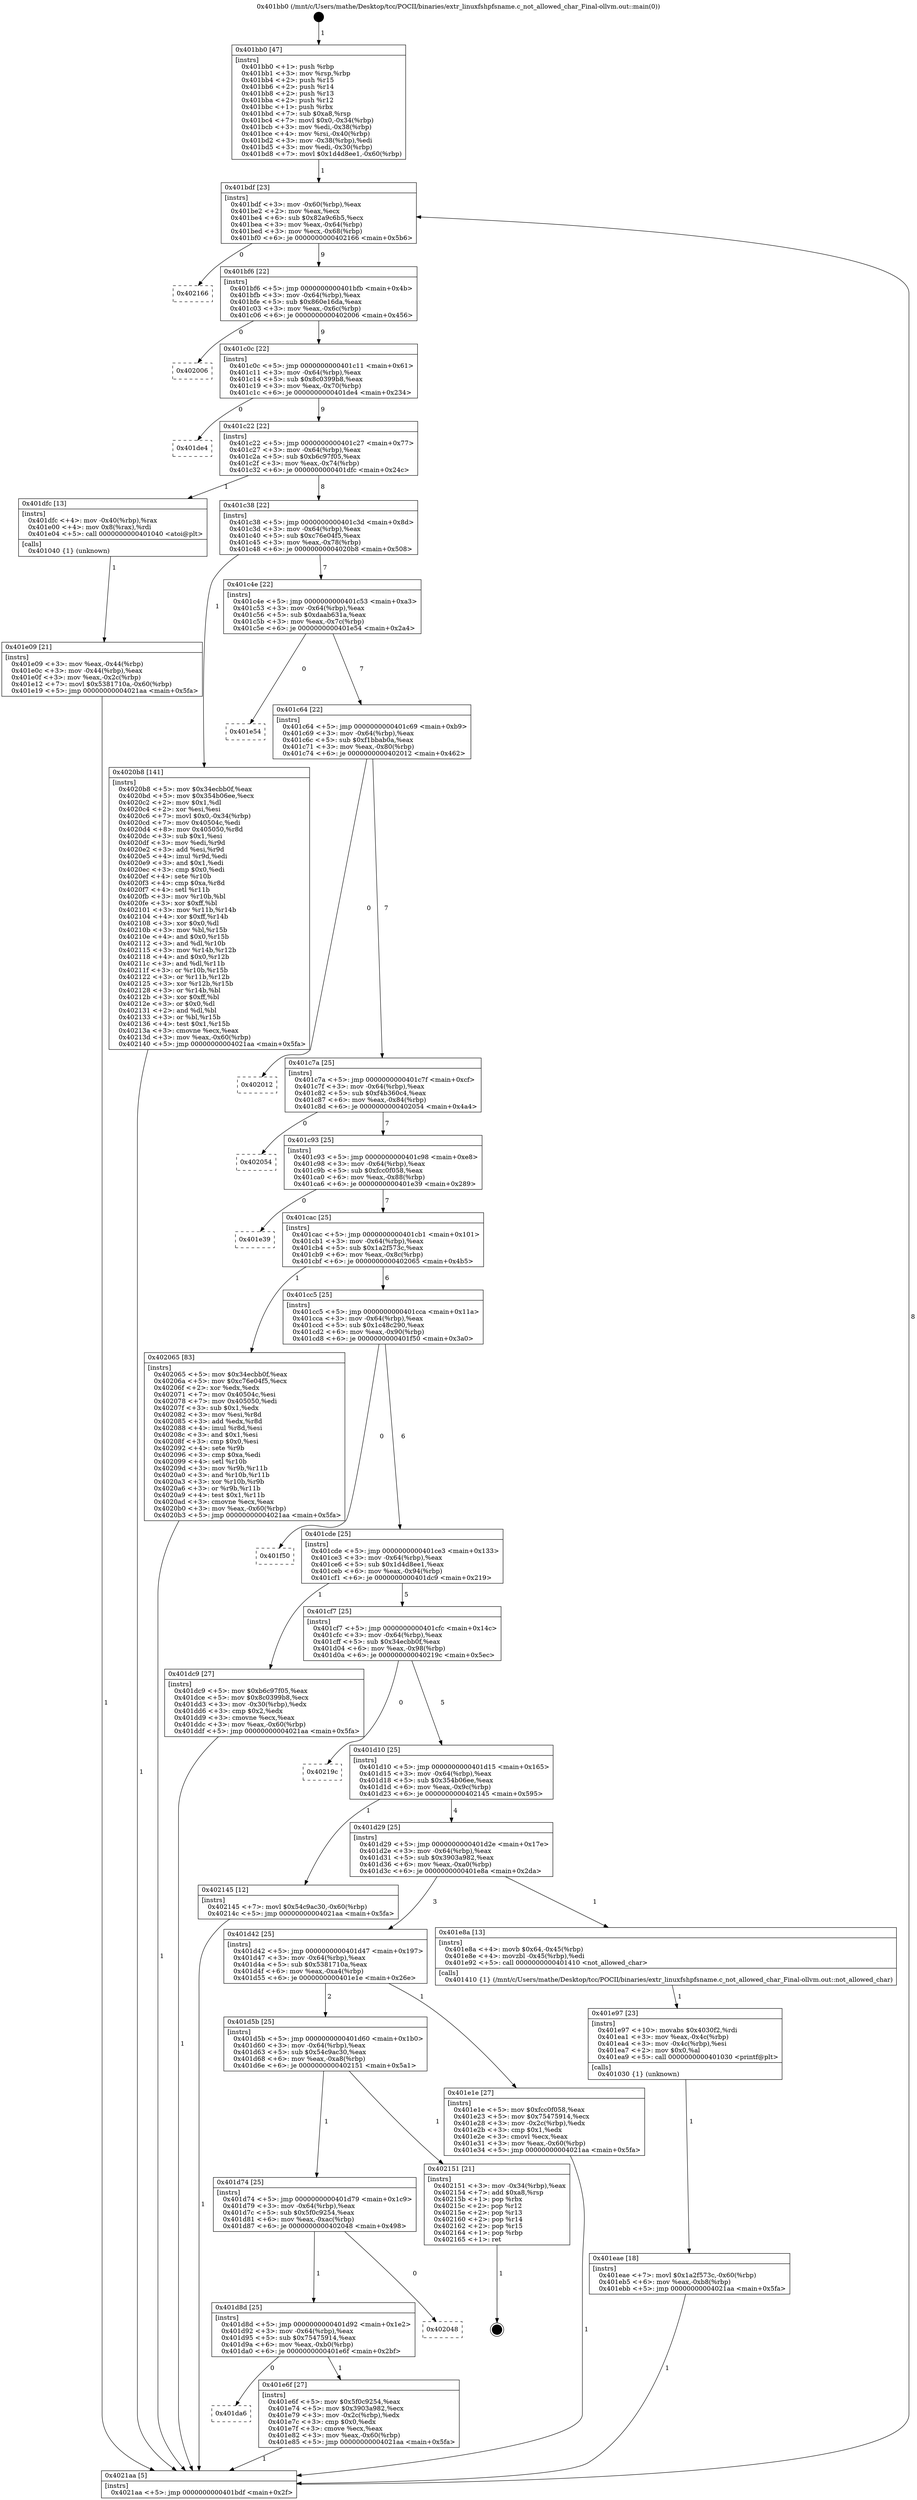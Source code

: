digraph "0x401bb0" {
  label = "0x401bb0 (/mnt/c/Users/mathe/Desktop/tcc/POCII/binaries/extr_linuxfshpfsname.c_not_allowed_char_Final-ollvm.out::main(0))"
  labelloc = "t"
  node[shape=record]

  Entry [label="",width=0.3,height=0.3,shape=circle,fillcolor=black,style=filled]
  "0x401bdf" [label="{
     0x401bdf [23]\l
     | [instrs]\l
     &nbsp;&nbsp;0x401bdf \<+3\>: mov -0x60(%rbp),%eax\l
     &nbsp;&nbsp;0x401be2 \<+2\>: mov %eax,%ecx\l
     &nbsp;&nbsp;0x401be4 \<+6\>: sub $0x82a9c6b5,%ecx\l
     &nbsp;&nbsp;0x401bea \<+3\>: mov %eax,-0x64(%rbp)\l
     &nbsp;&nbsp;0x401bed \<+3\>: mov %ecx,-0x68(%rbp)\l
     &nbsp;&nbsp;0x401bf0 \<+6\>: je 0000000000402166 \<main+0x5b6\>\l
  }"]
  "0x402166" [label="{
     0x402166\l
  }", style=dashed]
  "0x401bf6" [label="{
     0x401bf6 [22]\l
     | [instrs]\l
     &nbsp;&nbsp;0x401bf6 \<+5\>: jmp 0000000000401bfb \<main+0x4b\>\l
     &nbsp;&nbsp;0x401bfb \<+3\>: mov -0x64(%rbp),%eax\l
     &nbsp;&nbsp;0x401bfe \<+5\>: sub $0x860e16da,%eax\l
     &nbsp;&nbsp;0x401c03 \<+3\>: mov %eax,-0x6c(%rbp)\l
     &nbsp;&nbsp;0x401c06 \<+6\>: je 0000000000402006 \<main+0x456\>\l
  }"]
  Exit [label="",width=0.3,height=0.3,shape=circle,fillcolor=black,style=filled,peripheries=2]
  "0x402006" [label="{
     0x402006\l
  }", style=dashed]
  "0x401c0c" [label="{
     0x401c0c [22]\l
     | [instrs]\l
     &nbsp;&nbsp;0x401c0c \<+5\>: jmp 0000000000401c11 \<main+0x61\>\l
     &nbsp;&nbsp;0x401c11 \<+3\>: mov -0x64(%rbp),%eax\l
     &nbsp;&nbsp;0x401c14 \<+5\>: sub $0x8c0399b8,%eax\l
     &nbsp;&nbsp;0x401c19 \<+3\>: mov %eax,-0x70(%rbp)\l
     &nbsp;&nbsp;0x401c1c \<+6\>: je 0000000000401de4 \<main+0x234\>\l
  }"]
  "0x401eae" [label="{
     0x401eae [18]\l
     | [instrs]\l
     &nbsp;&nbsp;0x401eae \<+7\>: movl $0x1a2f573c,-0x60(%rbp)\l
     &nbsp;&nbsp;0x401eb5 \<+6\>: mov %eax,-0xb8(%rbp)\l
     &nbsp;&nbsp;0x401ebb \<+5\>: jmp 00000000004021aa \<main+0x5fa\>\l
  }"]
  "0x401de4" [label="{
     0x401de4\l
  }", style=dashed]
  "0x401c22" [label="{
     0x401c22 [22]\l
     | [instrs]\l
     &nbsp;&nbsp;0x401c22 \<+5\>: jmp 0000000000401c27 \<main+0x77\>\l
     &nbsp;&nbsp;0x401c27 \<+3\>: mov -0x64(%rbp),%eax\l
     &nbsp;&nbsp;0x401c2a \<+5\>: sub $0xb6c97f05,%eax\l
     &nbsp;&nbsp;0x401c2f \<+3\>: mov %eax,-0x74(%rbp)\l
     &nbsp;&nbsp;0x401c32 \<+6\>: je 0000000000401dfc \<main+0x24c\>\l
  }"]
  "0x401e97" [label="{
     0x401e97 [23]\l
     | [instrs]\l
     &nbsp;&nbsp;0x401e97 \<+10\>: movabs $0x4030f2,%rdi\l
     &nbsp;&nbsp;0x401ea1 \<+3\>: mov %eax,-0x4c(%rbp)\l
     &nbsp;&nbsp;0x401ea4 \<+3\>: mov -0x4c(%rbp),%esi\l
     &nbsp;&nbsp;0x401ea7 \<+2\>: mov $0x0,%al\l
     &nbsp;&nbsp;0x401ea9 \<+5\>: call 0000000000401030 \<printf@plt\>\l
     | [calls]\l
     &nbsp;&nbsp;0x401030 \{1\} (unknown)\l
  }"]
  "0x401dfc" [label="{
     0x401dfc [13]\l
     | [instrs]\l
     &nbsp;&nbsp;0x401dfc \<+4\>: mov -0x40(%rbp),%rax\l
     &nbsp;&nbsp;0x401e00 \<+4\>: mov 0x8(%rax),%rdi\l
     &nbsp;&nbsp;0x401e04 \<+5\>: call 0000000000401040 \<atoi@plt\>\l
     | [calls]\l
     &nbsp;&nbsp;0x401040 \{1\} (unknown)\l
  }"]
  "0x401c38" [label="{
     0x401c38 [22]\l
     | [instrs]\l
     &nbsp;&nbsp;0x401c38 \<+5\>: jmp 0000000000401c3d \<main+0x8d\>\l
     &nbsp;&nbsp;0x401c3d \<+3\>: mov -0x64(%rbp),%eax\l
     &nbsp;&nbsp;0x401c40 \<+5\>: sub $0xc76e04f5,%eax\l
     &nbsp;&nbsp;0x401c45 \<+3\>: mov %eax,-0x78(%rbp)\l
     &nbsp;&nbsp;0x401c48 \<+6\>: je 00000000004020b8 \<main+0x508\>\l
  }"]
  "0x401da6" [label="{
     0x401da6\l
  }", style=dashed]
  "0x4020b8" [label="{
     0x4020b8 [141]\l
     | [instrs]\l
     &nbsp;&nbsp;0x4020b8 \<+5\>: mov $0x34ecbb0f,%eax\l
     &nbsp;&nbsp;0x4020bd \<+5\>: mov $0x354b06ee,%ecx\l
     &nbsp;&nbsp;0x4020c2 \<+2\>: mov $0x1,%dl\l
     &nbsp;&nbsp;0x4020c4 \<+2\>: xor %esi,%esi\l
     &nbsp;&nbsp;0x4020c6 \<+7\>: movl $0x0,-0x34(%rbp)\l
     &nbsp;&nbsp;0x4020cd \<+7\>: mov 0x40504c,%edi\l
     &nbsp;&nbsp;0x4020d4 \<+8\>: mov 0x405050,%r8d\l
     &nbsp;&nbsp;0x4020dc \<+3\>: sub $0x1,%esi\l
     &nbsp;&nbsp;0x4020df \<+3\>: mov %edi,%r9d\l
     &nbsp;&nbsp;0x4020e2 \<+3\>: add %esi,%r9d\l
     &nbsp;&nbsp;0x4020e5 \<+4\>: imul %r9d,%edi\l
     &nbsp;&nbsp;0x4020e9 \<+3\>: and $0x1,%edi\l
     &nbsp;&nbsp;0x4020ec \<+3\>: cmp $0x0,%edi\l
     &nbsp;&nbsp;0x4020ef \<+4\>: sete %r10b\l
     &nbsp;&nbsp;0x4020f3 \<+4\>: cmp $0xa,%r8d\l
     &nbsp;&nbsp;0x4020f7 \<+4\>: setl %r11b\l
     &nbsp;&nbsp;0x4020fb \<+3\>: mov %r10b,%bl\l
     &nbsp;&nbsp;0x4020fe \<+3\>: xor $0xff,%bl\l
     &nbsp;&nbsp;0x402101 \<+3\>: mov %r11b,%r14b\l
     &nbsp;&nbsp;0x402104 \<+4\>: xor $0xff,%r14b\l
     &nbsp;&nbsp;0x402108 \<+3\>: xor $0x0,%dl\l
     &nbsp;&nbsp;0x40210b \<+3\>: mov %bl,%r15b\l
     &nbsp;&nbsp;0x40210e \<+4\>: and $0x0,%r15b\l
     &nbsp;&nbsp;0x402112 \<+3\>: and %dl,%r10b\l
     &nbsp;&nbsp;0x402115 \<+3\>: mov %r14b,%r12b\l
     &nbsp;&nbsp;0x402118 \<+4\>: and $0x0,%r12b\l
     &nbsp;&nbsp;0x40211c \<+3\>: and %dl,%r11b\l
     &nbsp;&nbsp;0x40211f \<+3\>: or %r10b,%r15b\l
     &nbsp;&nbsp;0x402122 \<+3\>: or %r11b,%r12b\l
     &nbsp;&nbsp;0x402125 \<+3\>: xor %r12b,%r15b\l
     &nbsp;&nbsp;0x402128 \<+3\>: or %r14b,%bl\l
     &nbsp;&nbsp;0x40212b \<+3\>: xor $0xff,%bl\l
     &nbsp;&nbsp;0x40212e \<+3\>: or $0x0,%dl\l
     &nbsp;&nbsp;0x402131 \<+2\>: and %dl,%bl\l
     &nbsp;&nbsp;0x402133 \<+3\>: or %bl,%r15b\l
     &nbsp;&nbsp;0x402136 \<+4\>: test $0x1,%r15b\l
     &nbsp;&nbsp;0x40213a \<+3\>: cmovne %ecx,%eax\l
     &nbsp;&nbsp;0x40213d \<+3\>: mov %eax,-0x60(%rbp)\l
     &nbsp;&nbsp;0x402140 \<+5\>: jmp 00000000004021aa \<main+0x5fa\>\l
  }"]
  "0x401c4e" [label="{
     0x401c4e [22]\l
     | [instrs]\l
     &nbsp;&nbsp;0x401c4e \<+5\>: jmp 0000000000401c53 \<main+0xa3\>\l
     &nbsp;&nbsp;0x401c53 \<+3\>: mov -0x64(%rbp),%eax\l
     &nbsp;&nbsp;0x401c56 \<+5\>: sub $0xdaab631a,%eax\l
     &nbsp;&nbsp;0x401c5b \<+3\>: mov %eax,-0x7c(%rbp)\l
     &nbsp;&nbsp;0x401c5e \<+6\>: je 0000000000401e54 \<main+0x2a4\>\l
  }"]
  "0x401e6f" [label="{
     0x401e6f [27]\l
     | [instrs]\l
     &nbsp;&nbsp;0x401e6f \<+5\>: mov $0x5f0c9254,%eax\l
     &nbsp;&nbsp;0x401e74 \<+5\>: mov $0x3903a982,%ecx\l
     &nbsp;&nbsp;0x401e79 \<+3\>: mov -0x2c(%rbp),%edx\l
     &nbsp;&nbsp;0x401e7c \<+3\>: cmp $0x0,%edx\l
     &nbsp;&nbsp;0x401e7f \<+3\>: cmove %ecx,%eax\l
     &nbsp;&nbsp;0x401e82 \<+3\>: mov %eax,-0x60(%rbp)\l
     &nbsp;&nbsp;0x401e85 \<+5\>: jmp 00000000004021aa \<main+0x5fa\>\l
  }"]
  "0x401e54" [label="{
     0x401e54\l
  }", style=dashed]
  "0x401c64" [label="{
     0x401c64 [22]\l
     | [instrs]\l
     &nbsp;&nbsp;0x401c64 \<+5\>: jmp 0000000000401c69 \<main+0xb9\>\l
     &nbsp;&nbsp;0x401c69 \<+3\>: mov -0x64(%rbp),%eax\l
     &nbsp;&nbsp;0x401c6c \<+5\>: sub $0xf1bbab0a,%eax\l
     &nbsp;&nbsp;0x401c71 \<+3\>: mov %eax,-0x80(%rbp)\l
     &nbsp;&nbsp;0x401c74 \<+6\>: je 0000000000402012 \<main+0x462\>\l
  }"]
  "0x401d8d" [label="{
     0x401d8d [25]\l
     | [instrs]\l
     &nbsp;&nbsp;0x401d8d \<+5\>: jmp 0000000000401d92 \<main+0x1e2\>\l
     &nbsp;&nbsp;0x401d92 \<+3\>: mov -0x64(%rbp),%eax\l
     &nbsp;&nbsp;0x401d95 \<+5\>: sub $0x75475914,%eax\l
     &nbsp;&nbsp;0x401d9a \<+6\>: mov %eax,-0xb0(%rbp)\l
     &nbsp;&nbsp;0x401da0 \<+6\>: je 0000000000401e6f \<main+0x2bf\>\l
  }"]
  "0x402012" [label="{
     0x402012\l
  }", style=dashed]
  "0x401c7a" [label="{
     0x401c7a [25]\l
     | [instrs]\l
     &nbsp;&nbsp;0x401c7a \<+5\>: jmp 0000000000401c7f \<main+0xcf\>\l
     &nbsp;&nbsp;0x401c7f \<+3\>: mov -0x64(%rbp),%eax\l
     &nbsp;&nbsp;0x401c82 \<+5\>: sub $0xf4b360c4,%eax\l
     &nbsp;&nbsp;0x401c87 \<+6\>: mov %eax,-0x84(%rbp)\l
     &nbsp;&nbsp;0x401c8d \<+6\>: je 0000000000402054 \<main+0x4a4\>\l
  }"]
  "0x402048" [label="{
     0x402048\l
  }", style=dashed]
  "0x402054" [label="{
     0x402054\l
  }", style=dashed]
  "0x401c93" [label="{
     0x401c93 [25]\l
     | [instrs]\l
     &nbsp;&nbsp;0x401c93 \<+5\>: jmp 0000000000401c98 \<main+0xe8\>\l
     &nbsp;&nbsp;0x401c98 \<+3\>: mov -0x64(%rbp),%eax\l
     &nbsp;&nbsp;0x401c9b \<+5\>: sub $0xfcc0f058,%eax\l
     &nbsp;&nbsp;0x401ca0 \<+6\>: mov %eax,-0x88(%rbp)\l
     &nbsp;&nbsp;0x401ca6 \<+6\>: je 0000000000401e39 \<main+0x289\>\l
  }"]
  "0x401d74" [label="{
     0x401d74 [25]\l
     | [instrs]\l
     &nbsp;&nbsp;0x401d74 \<+5\>: jmp 0000000000401d79 \<main+0x1c9\>\l
     &nbsp;&nbsp;0x401d79 \<+3\>: mov -0x64(%rbp),%eax\l
     &nbsp;&nbsp;0x401d7c \<+5\>: sub $0x5f0c9254,%eax\l
     &nbsp;&nbsp;0x401d81 \<+6\>: mov %eax,-0xac(%rbp)\l
     &nbsp;&nbsp;0x401d87 \<+6\>: je 0000000000402048 \<main+0x498\>\l
  }"]
  "0x401e39" [label="{
     0x401e39\l
  }", style=dashed]
  "0x401cac" [label="{
     0x401cac [25]\l
     | [instrs]\l
     &nbsp;&nbsp;0x401cac \<+5\>: jmp 0000000000401cb1 \<main+0x101\>\l
     &nbsp;&nbsp;0x401cb1 \<+3\>: mov -0x64(%rbp),%eax\l
     &nbsp;&nbsp;0x401cb4 \<+5\>: sub $0x1a2f573c,%eax\l
     &nbsp;&nbsp;0x401cb9 \<+6\>: mov %eax,-0x8c(%rbp)\l
     &nbsp;&nbsp;0x401cbf \<+6\>: je 0000000000402065 \<main+0x4b5\>\l
  }"]
  "0x402151" [label="{
     0x402151 [21]\l
     | [instrs]\l
     &nbsp;&nbsp;0x402151 \<+3\>: mov -0x34(%rbp),%eax\l
     &nbsp;&nbsp;0x402154 \<+7\>: add $0xa8,%rsp\l
     &nbsp;&nbsp;0x40215b \<+1\>: pop %rbx\l
     &nbsp;&nbsp;0x40215c \<+2\>: pop %r12\l
     &nbsp;&nbsp;0x40215e \<+2\>: pop %r13\l
     &nbsp;&nbsp;0x402160 \<+2\>: pop %r14\l
     &nbsp;&nbsp;0x402162 \<+2\>: pop %r15\l
     &nbsp;&nbsp;0x402164 \<+1\>: pop %rbp\l
     &nbsp;&nbsp;0x402165 \<+1\>: ret\l
  }"]
  "0x402065" [label="{
     0x402065 [83]\l
     | [instrs]\l
     &nbsp;&nbsp;0x402065 \<+5\>: mov $0x34ecbb0f,%eax\l
     &nbsp;&nbsp;0x40206a \<+5\>: mov $0xc76e04f5,%ecx\l
     &nbsp;&nbsp;0x40206f \<+2\>: xor %edx,%edx\l
     &nbsp;&nbsp;0x402071 \<+7\>: mov 0x40504c,%esi\l
     &nbsp;&nbsp;0x402078 \<+7\>: mov 0x405050,%edi\l
     &nbsp;&nbsp;0x40207f \<+3\>: sub $0x1,%edx\l
     &nbsp;&nbsp;0x402082 \<+3\>: mov %esi,%r8d\l
     &nbsp;&nbsp;0x402085 \<+3\>: add %edx,%r8d\l
     &nbsp;&nbsp;0x402088 \<+4\>: imul %r8d,%esi\l
     &nbsp;&nbsp;0x40208c \<+3\>: and $0x1,%esi\l
     &nbsp;&nbsp;0x40208f \<+3\>: cmp $0x0,%esi\l
     &nbsp;&nbsp;0x402092 \<+4\>: sete %r9b\l
     &nbsp;&nbsp;0x402096 \<+3\>: cmp $0xa,%edi\l
     &nbsp;&nbsp;0x402099 \<+4\>: setl %r10b\l
     &nbsp;&nbsp;0x40209d \<+3\>: mov %r9b,%r11b\l
     &nbsp;&nbsp;0x4020a0 \<+3\>: and %r10b,%r11b\l
     &nbsp;&nbsp;0x4020a3 \<+3\>: xor %r10b,%r9b\l
     &nbsp;&nbsp;0x4020a6 \<+3\>: or %r9b,%r11b\l
     &nbsp;&nbsp;0x4020a9 \<+4\>: test $0x1,%r11b\l
     &nbsp;&nbsp;0x4020ad \<+3\>: cmovne %ecx,%eax\l
     &nbsp;&nbsp;0x4020b0 \<+3\>: mov %eax,-0x60(%rbp)\l
     &nbsp;&nbsp;0x4020b3 \<+5\>: jmp 00000000004021aa \<main+0x5fa\>\l
  }"]
  "0x401cc5" [label="{
     0x401cc5 [25]\l
     | [instrs]\l
     &nbsp;&nbsp;0x401cc5 \<+5\>: jmp 0000000000401cca \<main+0x11a\>\l
     &nbsp;&nbsp;0x401cca \<+3\>: mov -0x64(%rbp),%eax\l
     &nbsp;&nbsp;0x401ccd \<+5\>: sub $0x1c48c290,%eax\l
     &nbsp;&nbsp;0x401cd2 \<+6\>: mov %eax,-0x90(%rbp)\l
     &nbsp;&nbsp;0x401cd8 \<+6\>: je 0000000000401f50 \<main+0x3a0\>\l
  }"]
  "0x401d5b" [label="{
     0x401d5b [25]\l
     | [instrs]\l
     &nbsp;&nbsp;0x401d5b \<+5\>: jmp 0000000000401d60 \<main+0x1b0\>\l
     &nbsp;&nbsp;0x401d60 \<+3\>: mov -0x64(%rbp),%eax\l
     &nbsp;&nbsp;0x401d63 \<+5\>: sub $0x54c9ac30,%eax\l
     &nbsp;&nbsp;0x401d68 \<+6\>: mov %eax,-0xa8(%rbp)\l
     &nbsp;&nbsp;0x401d6e \<+6\>: je 0000000000402151 \<main+0x5a1\>\l
  }"]
  "0x401f50" [label="{
     0x401f50\l
  }", style=dashed]
  "0x401cde" [label="{
     0x401cde [25]\l
     | [instrs]\l
     &nbsp;&nbsp;0x401cde \<+5\>: jmp 0000000000401ce3 \<main+0x133\>\l
     &nbsp;&nbsp;0x401ce3 \<+3\>: mov -0x64(%rbp),%eax\l
     &nbsp;&nbsp;0x401ce6 \<+5\>: sub $0x1d4d8ee1,%eax\l
     &nbsp;&nbsp;0x401ceb \<+6\>: mov %eax,-0x94(%rbp)\l
     &nbsp;&nbsp;0x401cf1 \<+6\>: je 0000000000401dc9 \<main+0x219\>\l
  }"]
  "0x401e1e" [label="{
     0x401e1e [27]\l
     | [instrs]\l
     &nbsp;&nbsp;0x401e1e \<+5\>: mov $0xfcc0f058,%eax\l
     &nbsp;&nbsp;0x401e23 \<+5\>: mov $0x75475914,%ecx\l
     &nbsp;&nbsp;0x401e28 \<+3\>: mov -0x2c(%rbp),%edx\l
     &nbsp;&nbsp;0x401e2b \<+3\>: cmp $0x1,%edx\l
     &nbsp;&nbsp;0x401e2e \<+3\>: cmovl %ecx,%eax\l
     &nbsp;&nbsp;0x401e31 \<+3\>: mov %eax,-0x60(%rbp)\l
     &nbsp;&nbsp;0x401e34 \<+5\>: jmp 00000000004021aa \<main+0x5fa\>\l
  }"]
  "0x401dc9" [label="{
     0x401dc9 [27]\l
     | [instrs]\l
     &nbsp;&nbsp;0x401dc9 \<+5\>: mov $0xb6c97f05,%eax\l
     &nbsp;&nbsp;0x401dce \<+5\>: mov $0x8c0399b8,%ecx\l
     &nbsp;&nbsp;0x401dd3 \<+3\>: mov -0x30(%rbp),%edx\l
     &nbsp;&nbsp;0x401dd6 \<+3\>: cmp $0x2,%edx\l
     &nbsp;&nbsp;0x401dd9 \<+3\>: cmovne %ecx,%eax\l
     &nbsp;&nbsp;0x401ddc \<+3\>: mov %eax,-0x60(%rbp)\l
     &nbsp;&nbsp;0x401ddf \<+5\>: jmp 00000000004021aa \<main+0x5fa\>\l
  }"]
  "0x401cf7" [label="{
     0x401cf7 [25]\l
     | [instrs]\l
     &nbsp;&nbsp;0x401cf7 \<+5\>: jmp 0000000000401cfc \<main+0x14c\>\l
     &nbsp;&nbsp;0x401cfc \<+3\>: mov -0x64(%rbp),%eax\l
     &nbsp;&nbsp;0x401cff \<+5\>: sub $0x34ecbb0f,%eax\l
     &nbsp;&nbsp;0x401d04 \<+6\>: mov %eax,-0x98(%rbp)\l
     &nbsp;&nbsp;0x401d0a \<+6\>: je 000000000040219c \<main+0x5ec\>\l
  }"]
  "0x4021aa" [label="{
     0x4021aa [5]\l
     | [instrs]\l
     &nbsp;&nbsp;0x4021aa \<+5\>: jmp 0000000000401bdf \<main+0x2f\>\l
  }"]
  "0x401bb0" [label="{
     0x401bb0 [47]\l
     | [instrs]\l
     &nbsp;&nbsp;0x401bb0 \<+1\>: push %rbp\l
     &nbsp;&nbsp;0x401bb1 \<+3\>: mov %rsp,%rbp\l
     &nbsp;&nbsp;0x401bb4 \<+2\>: push %r15\l
     &nbsp;&nbsp;0x401bb6 \<+2\>: push %r14\l
     &nbsp;&nbsp;0x401bb8 \<+2\>: push %r13\l
     &nbsp;&nbsp;0x401bba \<+2\>: push %r12\l
     &nbsp;&nbsp;0x401bbc \<+1\>: push %rbx\l
     &nbsp;&nbsp;0x401bbd \<+7\>: sub $0xa8,%rsp\l
     &nbsp;&nbsp;0x401bc4 \<+7\>: movl $0x0,-0x34(%rbp)\l
     &nbsp;&nbsp;0x401bcb \<+3\>: mov %edi,-0x38(%rbp)\l
     &nbsp;&nbsp;0x401bce \<+4\>: mov %rsi,-0x40(%rbp)\l
     &nbsp;&nbsp;0x401bd2 \<+3\>: mov -0x38(%rbp),%edi\l
     &nbsp;&nbsp;0x401bd5 \<+3\>: mov %edi,-0x30(%rbp)\l
     &nbsp;&nbsp;0x401bd8 \<+7\>: movl $0x1d4d8ee1,-0x60(%rbp)\l
  }"]
  "0x401e09" [label="{
     0x401e09 [21]\l
     | [instrs]\l
     &nbsp;&nbsp;0x401e09 \<+3\>: mov %eax,-0x44(%rbp)\l
     &nbsp;&nbsp;0x401e0c \<+3\>: mov -0x44(%rbp),%eax\l
     &nbsp;&nbsp;0x401e0f \<+3\>: mov %eax,-0x2c(%rbp)\l
     &nbsp;&nbsp;0x401e12 \<+7\>: movl $0x5381710a,-0x60(%rbp)\l
     &nbsp;&nbsp;0x401e19 \<+5\>: jmp 00000000004021aa \<main+0x5fa\>\l
  }"]
  "0x401d42" [label="{
     0x401d42 [25]\l
     | [instrs]\l
     &nbsp;&nbsp;0x401d42 \<+5\>: jmp 0000000000401d47 \<main+0x197\>\l
     &nbsp;&nbsp;0x401d47 \<+3\>: mov -0x64(%rbp),%eax\l
     &nbsp;&nbsp;0x401d4a \<+5\>: sub $0x5381710a,%eax\l
     &nbsp;&nbsp;0x401d4f \<+6\>: mov %eax,-0xa4(%rbp)\l
     &nbsp;&nbsp;0x401d55 \<+6\>: je 0000000000401e1e \<main+0x26e\>\l
  }"]
  "0x40219c" [label="{
     0x40219c\l
  }", style=dashed]
  "0x401d10" [label="{
     0x401d10 [25]\l
     | [instrs]\l
     &nbsp;&nbsp;0x401d10 \<+5\>: jmp 0000000000401d15 \<main+0x165\>\l
     &nbsp;&nbsp;0x401d15 \<+3\>: mov -0x64(%rbp),%eax\l
     &nbsp;&nbsp;0x401d18 \<+5\>: sub $0x354b06ee,%eax\l
     &nbsp;&nbsp;0x401d1d \<+6\>: mov %eax,-0x9c(%rbp)\l
     &nbsp;&nbsp;0x401d23 \<+6\>: je 0000000000402145 \<main+0x595\>\l
  }"]
  "0x401e8a" [label="{
     0x401e8a [13]\l
     | [instrs]\l
     &nbsp;&nbsp;0x401e8a \<+4\>: movb $0x64,-0x45(%rbp)\l
     &nbsp;&nbsp;0x401e8e \<+4\>: movzbl -0x45(%rbp),%edi\l
     &nbsp;&nbsp;0x401e92 \<+5\>: call 0000000000401410 \<not_allowed_char\>\l
     | [calls]\l
     &nbsp;&nbsp;0x401410 \{1\} (/mnt/c/Users/mathe/Desktop/tcc/POCII/binaries/extr_linuxfshpfsname.c_not_allowed_char_Final-ollvm.out::not_allowed_char)\l
  }"]
  "0x402145" [label="{
     0x402145 [12]\l
     | [instrs]\l
     &nbsp;&nbsp;0x402145 \<+7\>: movl $0x54c9ac30,-0x60(%rbp)\l
     &nbsp;&nbsp;0x40214c \<+5\>: jmp 00000000004021aa \<main+0x5fa\>\l
  }"]
  "0x401d29" [label="{
     0x401d29 [25]\l
     | [instrs]\l
     &nbsp;&nbsp;0x401d29 \<+5\>: jmp 0000000000401d2e \<main+0x17e\>\l
     &nbsp;&nbsp;0x401d2e \<+3\>: mov -0x64(%rbp),%eax\l
     &nbsp;&nbsp;0x401d31 \<+5\>: sub $0x3903a982,%eax\l
     &nbsp;&nbsp;0x401d36 \<+6\>: mov %eax,-0xa0(%rbp)\l
     &nbsp;&nbsp;0x401d3c \<+6\>: je 0000000000401e8a \<main+0x2da\>\l
  }"]
  Entry -> "0x401bb0" [label=" 1"]
  "0x401bdf" -> "0x402166" [label=" 0"]
  "0x401bdf" -> "0x401bf6" [label=" 9"]
  "0x402151" -> Exit [label=" 1"]
  "0x401bf6" -> "0x402006" [label=" 0"]
  "0x401bf6" -> "0x401c0c" [label=" 9"]
  "0x402145" -> "0x4021aa" [label=" 1"]
  "0x401c0c" -> "0x401de4" [label=" 0"]
  "0x401c0c" -> "0x401c22" [label=" 9"]
  "0x4020b8" -> "0x4021aa" [label=" 1"]
  "0x401c22" -> "0x401dfc" [label=" 1"]
  "0x401c22" -> "0x401c38" [label=" 8"]
  "0x402065" -> "0x4021aa" [label=" 1"]
  "0x401c38" -> "0x4020b8" [label=" 1"]
  "0x401c38" -> "0x401c4e" [label=" 7"]
  "0x401eae" -> "0x4021aa" [label=" 1"]
  "0x401c4e" -> "0x401e54" [label=" 0"]
  "0x401c4e" -> "0x401c64" [label=" 7"]
  "0x401e97" -> "0x401eae" [label=" 1"]
  "0x401c64" -> "0x402012" [label=" 0"]
  "0x401c64" -> "0x401c7a" [label=" 7"]
  "0x401e6f" -> "0x4021aa" [label=" 1"]
  "0x401c7a" -> "0x402054" [label=" 0"]
  "0x401c7a" -> "0x401c93" [label=" 7"]
  "0x401d8d" -> "0x401da6" [label=" 0"]
  "0x401c93" -> "0x401e39" [label=" 0"]
  "0x401c93" -> "0x401cac" [label=" 7"]
  "0x401e8a" -> "0x401e97" [label=" 1"]
  "0x401cac" -> "0x402065" [label=" 1"]
  "0x401cac" -> "0x401cc5" [label=" 6"]
  "0x401d74" -> "0x401d8d" [label=" 1"]
  "0x401cc5" -> "0x401f50" [label=" 0"]
  "0x401cc5" -> "0x401cde" [label=" 6"]
  "0x401d8d" -> "0x401e6f" [label=" 1"]
  "0x401cde" -> "0x401dc9" [label=" 1"]
  "0x401cde" -> "0x401cf7" [label=" 5"]
  "0x401dc9" -> "0x4021aa" [label=" 1"]
  "0x401bb0" -> "0x401bdf" [label=" 1"]
  "0x4021aa" -> "0x401bdf" [label=" 8"]
  "0x401dfc" -> "0x401e09" [label=" 1"]
  "0x401e09" -> "0x4021aa" [label=" 1"]
  "0x401d5b" -> "0x401d74" [label=" 1"]
  "0x401cf7" -> "0x40219c" [label=" 0"]
  "0x401cf7" -> "0x401d10" [label=" 5"]
  "0x401d74" -> "0x402048" [label=" 0"]
  "0x401d10" -> "0x402145" [label=" 1"]
  "0x401d10" -> "0x401d29" [label=" 4"]
  "0x401e1e" -> "0x4021aa" [label=" 1"]
  "0x401d29" -> "0x401e8a" [label=" 1"]
  "0x401d29" -> "0x401d42" [label=" 3"]
  "0x401d5b" -> "0x402151" [label=" 1"]
  "0x401d42" -> "0x401e1e" [label=" 1"]
  "0x401d42" -> "0x401d5b" [label=" 2"]
}
